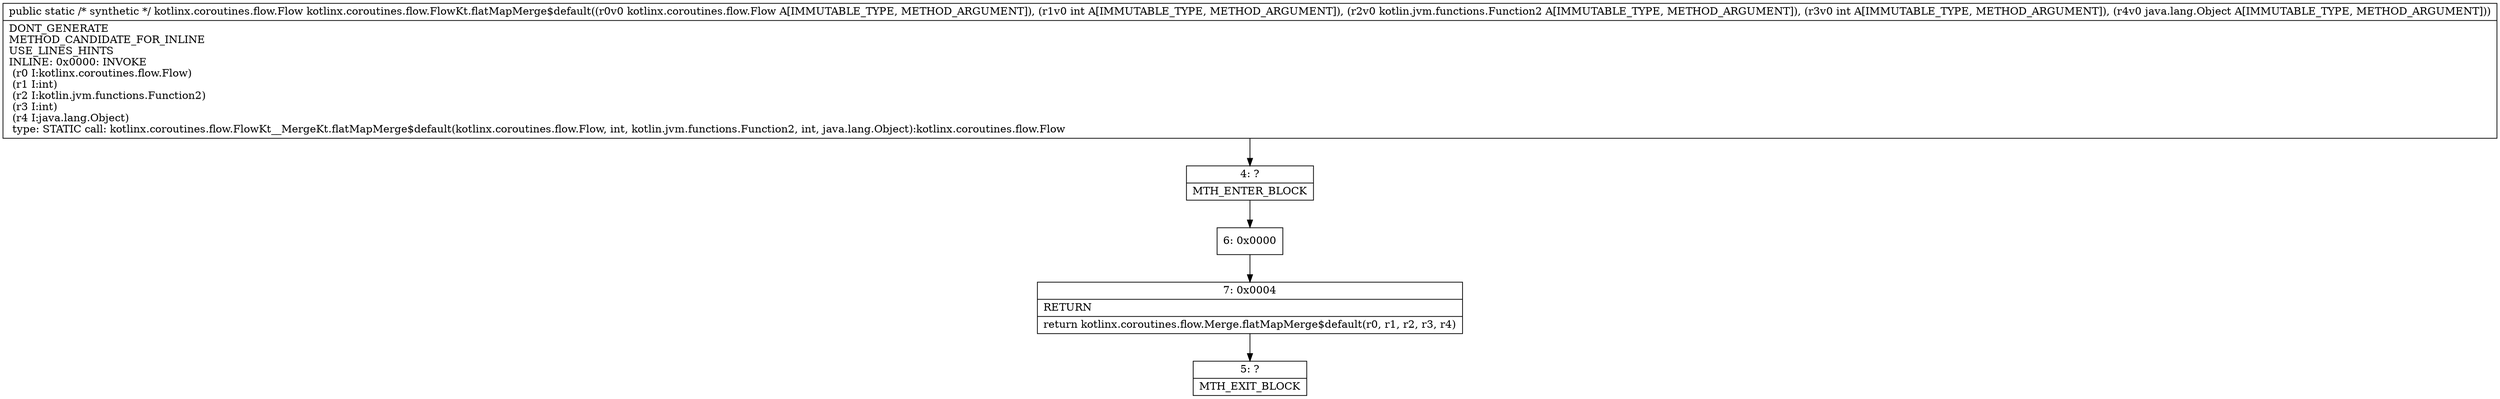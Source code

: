 digraph "CFG forkotlinx.coroutines.flow.FlowKt.flatMapMerge$default(Lkotlinx\/coroutines\/flow\/Flow;ILkotlin\/jvm\/functions\/Function2;ILjava\/lang\/Object;)Lkotlinx\/coroutines\/flow\/Flow;" {
Node_4 [shape=record,label="{4\:\ ?|MTH_ENTER_BLOCK\l}"];
Node_6 [shape=record,label="{6\:\ 0x0000}"];
Node_7 [shape=record,label="{7\:\ 0x0004|RETURN\l|return kotlinx.coroutines.flow.Merge.flatMapMerge$default(r0, r1, r2, r3, r4)\l}"];
Node_5 [shape=record,label="{5\:\ ?|MTH_EXIT_BLOCK\l}"];
MethodNode[shape=record,label="{public static \/* synthetic *\/ kotlinx.coroutines.flow.Flow kotlinx.coroutines.flow.FlowKt.flatMapMerge$default((r0v0 kotlinx.coroutines.flow.Flow A[IMMUTABLE_TYPE, METHOD_ARGUMENT]), (r1v0 int A[IMMUTABLE_TYPE, METHOD_ARGUMENT]), (r2v0 kotlin.jvm.functions.Function2 A[IMMUTABLE_TYPE, METHOD_ARGUMENT]), (r3v0 int A[IMMUTABLE_TYPE, METHOD_ARGUMENT]), (r4v0 java.lang.Object A[IMMUTABLE_TYPE, METHOD_ARGUMENT]))  | DONT_GENERATE\lMETHOD_CANDIDATE_FOR_INLINE\lUSE_LINES_HINTS\lINLINE: 0x0000: INVOKE  \l  (r0 I:kotlinx.coroutines.flow.Flow)\l  (r1 I:int)\l  (r2 I:kotlin.jvm.functions.Function2)\l  (r3 I:int)\l  (r4 I:java.lang.Object)\l type: STATIC call: kotlinx.coroutines.flow.FlowKt__MergeKt.flatMapMerge$default(kotlinx.coroutines.flow.Flow, int, kotlin.jvm.functions.Function2, int, java.lang.Object):kotlinx.coroutines.flow.Flow\l}"];
MethodNode -> Node_4;Node_4 -> Node_6;
Node_6 -> Node_7;
Node_7 -> Node_5;
}

